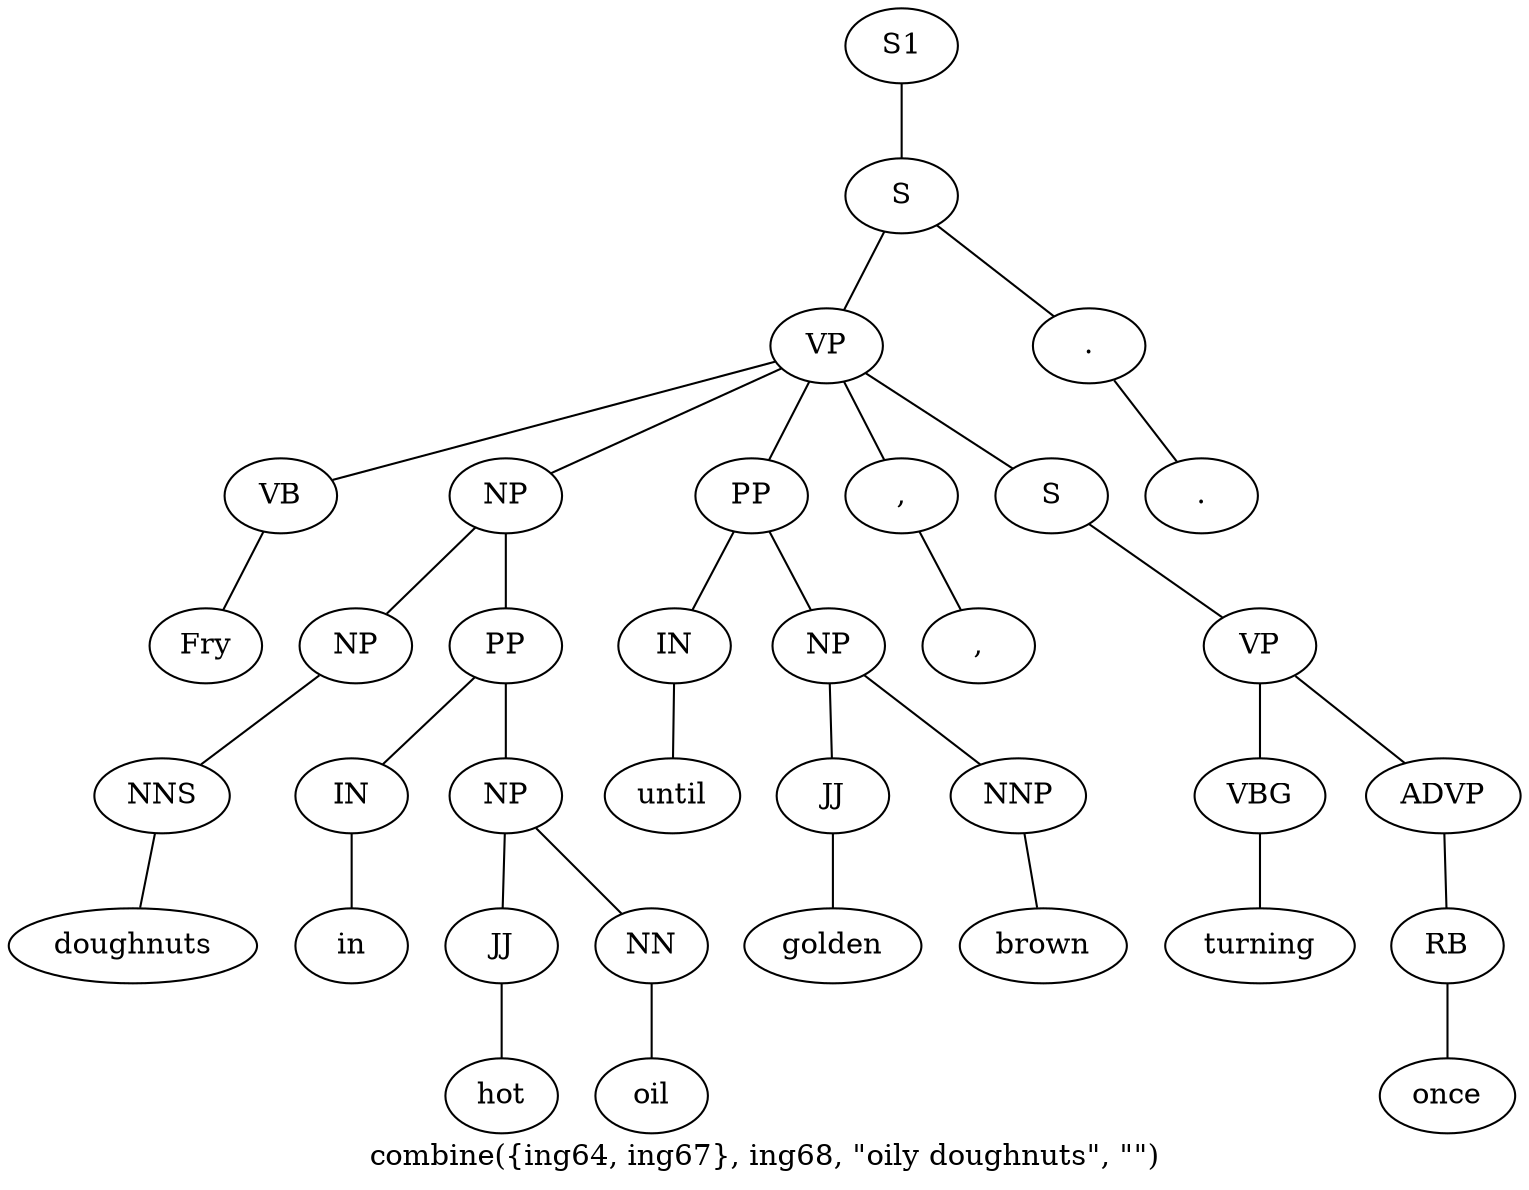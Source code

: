 graph SyntaxGraph {
	label = "combine({ing64, ing67}, ing68, \"oily doughnuts\", \"\")";
	Node0 [label="S1"];
	Node1 [label="S"];
	Node2 [label="VP"];
	Node3 [label="VB"];
	Node4 [label="Fry"];
	Node5 [label="NP"];
	Node6 [label="NP"];
	Node7 [label="NNS"];
	Node8 [label="doughnuts"];
	Node9 [label="PP"];
	Node10 [label="IN"];
	Node11 [label="in"];
	Node12 [label="NP"];
	Node13 [label="JJ"];
	Node14 [label="hot"];
	Node15 [label="NN"];
	Node16 [label="oil"];
	Node17 [label="PP"];
	Node18 [label="IN"];
	Node19 [label="until"];
	Node20 [label="NP"];
	Node21 [label="JJ"];
	Node22 [label="golden"];
	Node23 [label="NNP"];
	Node24 [label="brown"];
	Node25 [label=","];
	Node26 [label=","];
	Node27 [label="S"];
	Node28 [label="VP"];
	Node29 [label="VBG"];
	Node30 [label="turning"];
	Node31 [label="ADVP"];
	Node32 [label="RB"];
	Node33 [label="once"];
	Node34 [label="."];
	Node35 [label="."];

	Node0 -- Node1;
	Node1 -- Node2;
	Node1 -- Node34;
	Node2 -- Node3;
	Node2 -- Node5;
	Node2 -- Node17;
	Node2 -- Node25;
	Node2 -- Node27;
	Node3 -- Node4;
	Node5 -- Node6;
	Node5 -- Node9;
	Node6 -- Node7;
	Node7 -- Node8;
	Node9 -- Node10;
	Node9 -- Node12;
	Node10 -- Node11;
	Node12 -- Node13;
	Node12 -- Node15;
	Node13 -- Node14;
	Node15 -- Node16;
	Node17 -- Node18;
	Node17 -- Node20;
	Node18 -- Node19;
	Node20 -- Node21;
	Node20 -- Node23;
	Node21 -- Node22;
	Node23 -- Node24;
	Node25 -- Node26;
	Node27 -- Node28;
	Node28 -- Node29;
	Node28 -- Node31;
	Node29 -- Node30;
	Node31 -- Node32;
	Node32 -- Node33;
	Node34 -- Node35;
}
